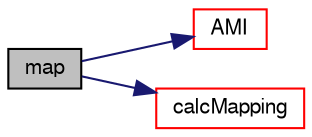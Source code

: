 digraph "map"
{
  bgcolor="transparent";
  edge [fontname="FreeSans",fontsize="10",labelfontname="FreeSans",labelfontsize="10"];
  node [fontname="FreeSans",fontsize="10",shape=record];
  rankdir="LR";
  Node2556 [label="map",height=0.2,width=0.4,color="black", fillcolor="grey75", style="filled", fontcolor="black"];
  Node2556 -> Node2557 [color="midnightblue",fontsize="10",style="solid",fontname="FreeSans"];
  Node2557 [label="AMI",height=0.2,width=0.4,color="red",URL="$a25094.html#ab75adcd6bcdc070558929c1dc61a2233",tooltip="Return reference to the AMI interpolator. "];
  Node2556 -> Node2874 [color="midnightblue",fontsize="10",style="solid",fontname="FreeSans"];
  Node2874 [label="calcMapping",height=0.2,width=0.4,color="red",URL="$a25094.html#ac836e22594348a2ff396bf9ddba3a49f",tooltip="Calculate mapping. "];
}
